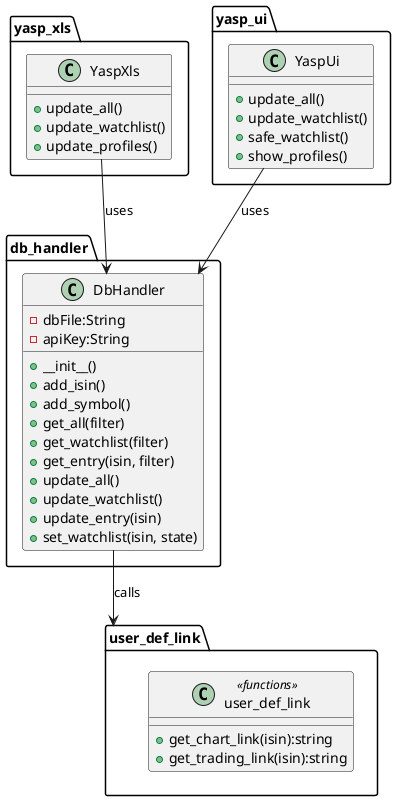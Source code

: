 @startuml classDiagram

package db_handler {
    class DbHandler {
        -dbFile:String
        -apiKey:String
        +__init__()
        +add_isin()
        +add_symbol()
        +get_all(filter)
        +get_watchlist(filter)
        +get_entry(isin, filter)
        +update_all()
        +update_watchlist()
        +update_entry(isin)
        +set_watchlist(isin, state)
    }
}

package yasp_xls {
    class YaspXls{
        +update_all()
        +update_watchlist()
        +update_profiles()
    }
}

package yasp_ui {
    class YaspUi {
        +update_all()
        +update_watchlist()
        +safe_watchlist()
        +show_profiles()
    }
}

package user_def_link {
    class user_def_link <<functions>> {
        +get_chart_link(isin):string
        +get_trading_link(isin):string
    }
}

YaspXls --> DbHandler : uses
YaspUi --> DbHandler : uses
DbHandler --> user_def_link : calls

@enduml